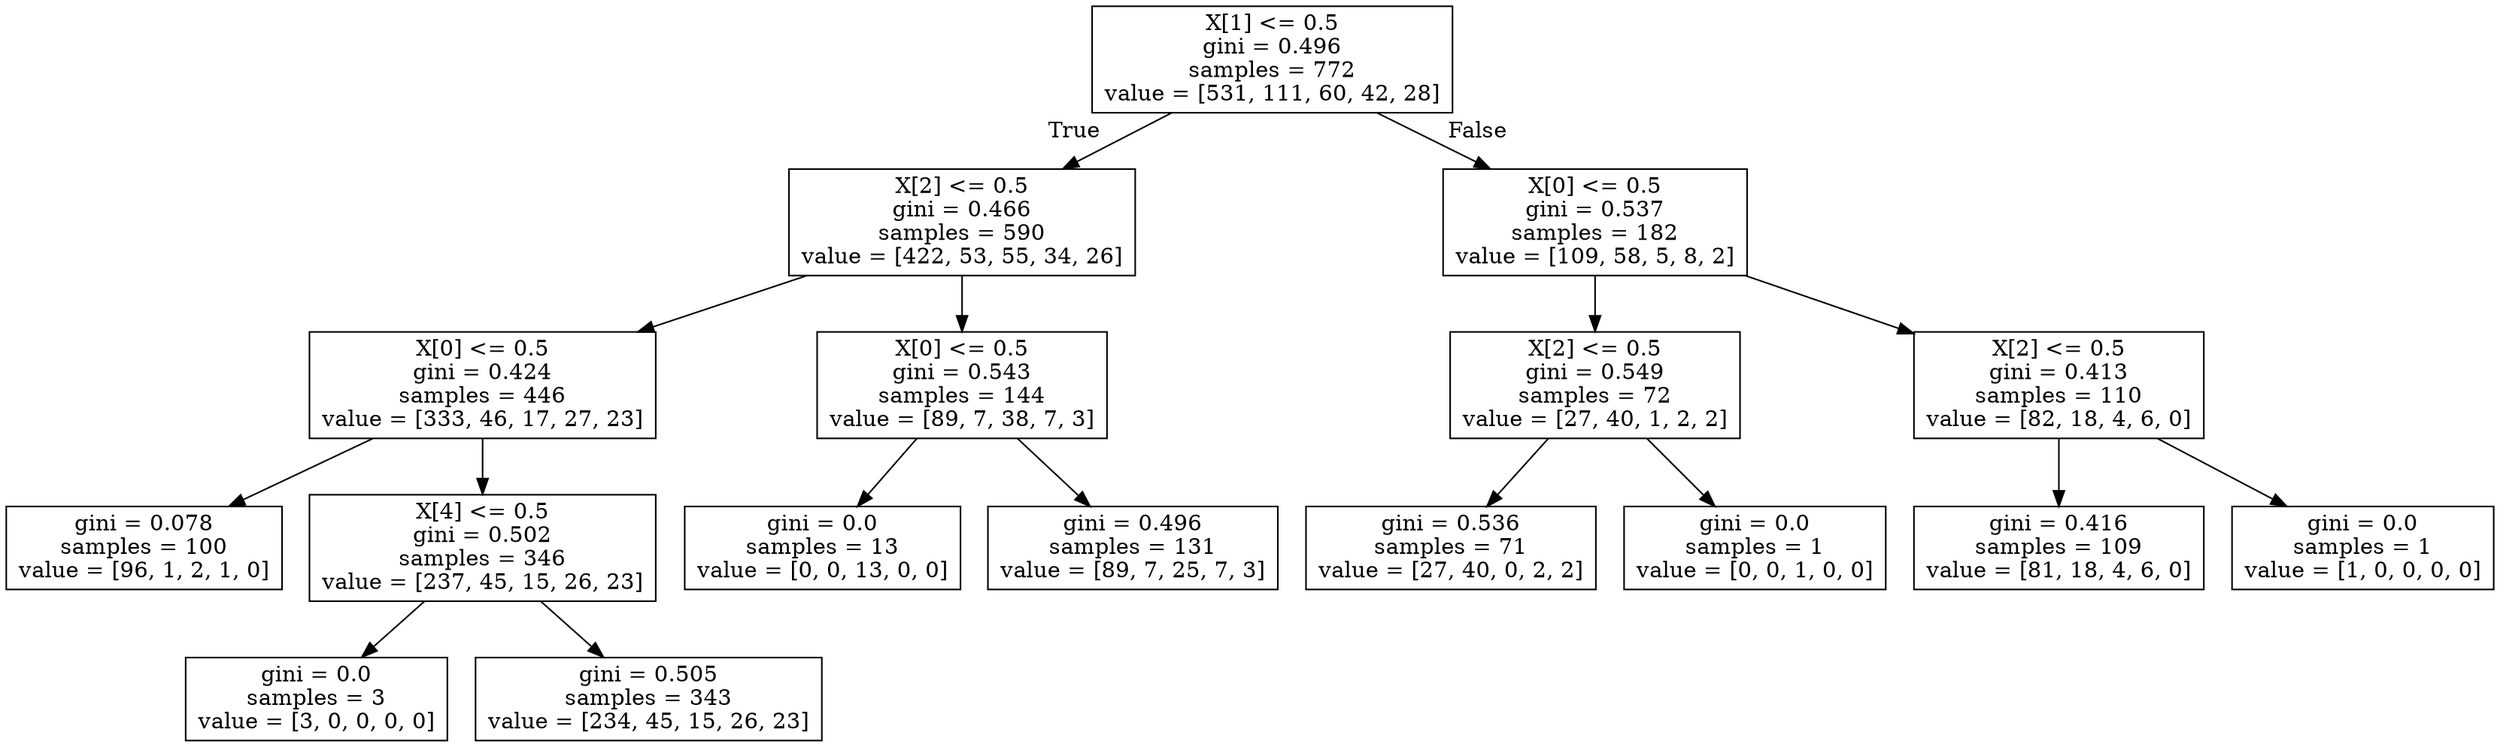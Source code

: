 digraph Tree {
node [shape=box] ;
0 [label="X[1] <= 0.5\ngini = 0.496\nsamples = 772\nvalue = [531, 111, 60, 42, 28]"] ;
1 [label="X[2] <= 0.5\ngini = 0.466\nsamples = 590\nvalue = [422, 53, 55, 34, 26]"] ;
0 -> 1 [labeldistance=2.5, labelangle=45, headlabel="True"] ;
2 [label="X[0] <= 0.5\ngini = 0.424\nsamples = 446\nvalue = [333, 46, 17, 27, 23]"] ;
1 -> 2 ;
3 [label="gini = 0.078\nsamples = 100\nvalue = [96, 1, 2, 1, 0]"] ;
2 -> 3 ;
4 [label="X[4] <= 0.5\ngini = 0.502\nsamples = 346\nvalue = [237, 45, 15, 26, 23]"] ;
2 -> 4 ;
5 [label="gini = 0.0\nsamples = 3\nvalue = [3, 0, 0, 0, 0]"] ;
4 -> 5 ;
6 [label="gini = 0.505\nsamples = 343\nvalue = [234, 45, 15, 26, 23]"] ;
4 -> 6 ;
7 [label="X[0] <= 0.5\ngini = 0.543\nsamples = 144\nvalue = [89, 7, 38, 7, 3]"] ;
1 -> 7 ;
8 [label="gini = 0.0\nsamples = 13\nvalue = [0, 0, 13, 0, 0]"] ;
7 -> 8 ;
9 [label="gini = 0.496\nsamples = 131\nvalue = [89, 7, 25, 7, 3]"] ;
7 -> 9 ;
10 [label="X[0] <= 0.5\ngini = 0.537\nsamples = 182\nvalue = [109, 58, 5, 8, 2]"] ;
0 -> 10 [labeldistance=2.5, labelangle=-45, headlabel="False"] ;
11 [label="X[2] <= 0.5\ngini = 0.549\nsamples = 72\nvalue = [27, 40, 1, 2, 2]"] ;
10 -> 11 ;
12 [label="gini = 0.536\nsamples = 71\nvalue = [27, 40, 0, 2, 2]"] ;
11 -> 12 ;
13 [label="gini = 0.0\nsamples = 1\nvalue = [0, 0, 1, 0, 0]"] ;
11 -> 13 ;
14 [label="X[2] <= 0.5\ngini = 0.413\nsamples = 110\nvalue = [82, 18, 4, 6, 0]"] ;
10 -> 14 ;
15 [label="gini = 0.416\nsamples = 109\nvalue = [81, 18, 4, 6, 0]"] ;
14 -> 15 ;
16 [label="gini = 0.0\nsamples = 1\nvalue = [1, 0, 0, 0, 0]"] ;
14 -> 16 ;
}